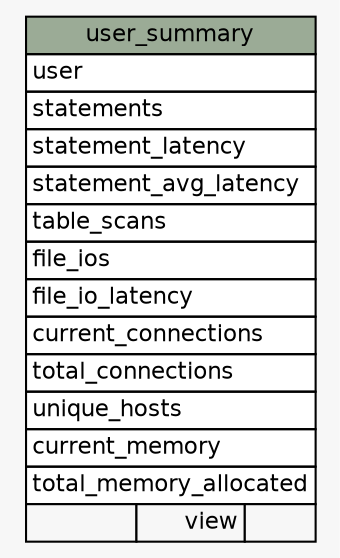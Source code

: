 // dot 2.44.1 on Linux 5.5.13-arch2-1
// SchemaSpy rev 590
digraph "user_summary" {
  graph [
    rankdir="RL"
    bgcolor="#f7f7f7"
    nodesep="0.18"
    ranksep="0.46"
    fontname="Helvetica"
    fontsize="11"
  ];
  node [
    fontname="Helvetica"
    fontsize="11"
    shape="plaintext"
  ];
  edge [
    arrowsize="0.8"
  ];
  "user_summary" [
    label=<
    <TABLE BORDER="0" CELLBORDER="1" CELLSPACING="0" BGCOLOR="#ffffff">
      <TR><TD COLSPAN="3" BGCOLOR="#9bab96" ALIGN="CENTER">user_summary</TD></TR>
      <TR><TD PORT="user" COLSPAN="3" ALIGN="LEFT">user</TD></TR>
      <TR><TD PORT="statements" COLSPAN="3" ALIGN="LEFT">statements</TD></TR>
      <TR><TD PORT="statement_latency" COLSPAN="3" ALIGN="LEFT">statement_latency</TD></TR>
      <TR><TD PORT="statement_avg_latency" COLSPAN="3" ALIGN="LEFT">statement_avg_latency</TD></TR>
      <TR><TD PORT="table_scans" COLSPAN="3" ALIGN="LEFT">table_scans</TD></TR>
      <TR><TD PORT="file_ios" COLSPAN="3" ALIGN="LEFT">file_ios</TD></TR>
      <TR><TD PORT="file_io_latency" COLSPAN="3" ALIGN="LEFT">file_io_latency</TD></TR>
      <TR><TD PORT="current_connections" COLSPAN="3" ALIGN="LEFT">current_connections</TD></TR>
      <TR><TD PORT="total_connections" COLSPAN="3" ALIGN="LEFT">total_connections</TD></TR>
      <TR><TD PORT="unique_hosts" COLSPAN="3" ALIGN="LEFT">unique_hosts</TD></TR>
      <TR><TD PORT="current_memory" COLSPAN="3" ALIGN="LEFT">current_memory</TD></TR>
      <TR><TD PORT="total_memory_allocated" COLSPAN="3" ALIGN="LEFT">total_memory_allocated</TD></TR>
      <TR><TD ALIGN="LEFT" BGCOLOR="#f7f7f7">  </TD><TD ALIGN="RIGHT" BGCOLOR="#f7f7f7">view</TD><TD ALIGN="RIGHT" BGCOLOR="#f7f7f7">  </TD></TR>
    </TABLE>>
    URL="tables/user_summary.html"
    tooltip="user_summary"
  ];
}
